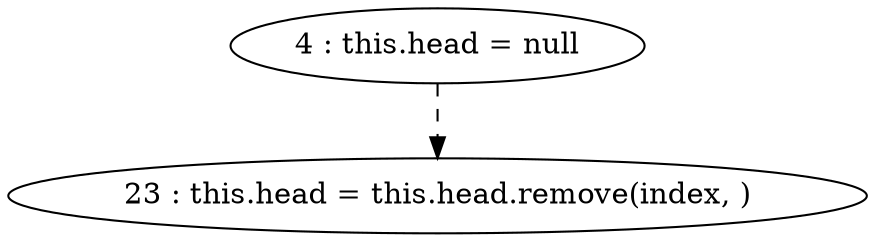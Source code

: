 digraph G {
"4 : this.head = null"
"4 : this.head = null" -> "23 : this.head = this.head.remove(index, )" [style=dashed]
"23 : this.head = this.head.remove(index, )"
}